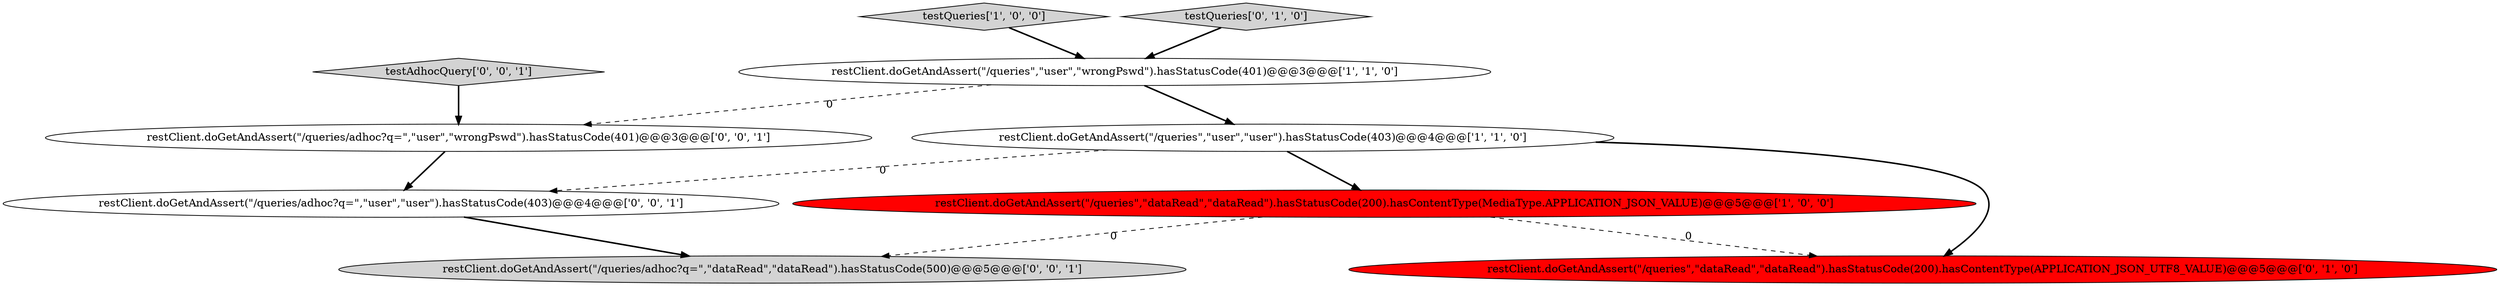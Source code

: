 digraph {
4 [style = filled, label = "restClient.doGetAndAssert(\"/queries\",\"dataRead\",\"dataRead\").hasStatusCode(200).hasContentType(APPLICATION_JSON_UTF8_VALUE)@@@5@@@['0', '1', '0']", fillcolor = red, shape = ellipse image = "AAA1AAABBB2BBB"];
3 [style = filled, label = "testQueries['1', '0', '0']", fillcolor = lightgray, shape = diamond image = "AAA0AAABBB1BBB"];
5 [style = filled, label = "testQueries['0', '1', '0']", fillcolor = lightgray, shape = diamond image = "AAA0AAABBB2BBB"];
6 [style = filled, label = "restClient.doGetAndAssert(\"/queries/adhoc?q=\",\"user\",\"wrongPswd\").hasStatusCode(401)@@@3@@@['0', '0', '1']", fillcolor = white, shape = ellipse image = "AAA0AAABBB3BBB"];
7 [style = filled, label = "restClient.doGetAndAssert(\"/queries/adhoc?q=\",\"user\",\"user\").hasStatusCode(403)@@@4@@@['0', '0', '1']", fillcolor = white, shape = ellipse image = "AAA0AAABBB3BBB"];
8 [style = filled, label = "restClient.doGetAndAssert(\"/queries/adhoc?q=\",\"dataRead\",\"dataRead\").hasStatusCode(500)@@@5@@@['0', '0', '1']", fillcolor = lightgray, shape = ellipse image = "AAA0AAABBB3BBB"];
1 [style = filled, label = "restClient.doGetAndAssert(\"/queries\",\"user\",\"wrongPswd\").hasStatusCode(401)@@@3@@@['1', '1', '0']", fillcolor = white, shape = ellipse image = "AAA0AAABBB1BBB"];
2 [style = filled, label = "restClient.doGetAndAssert(\"/queries\",\"user\",\"user\").hasStatusCode(403)@@@4@@@['1', '1', '0']", fillcolor = white, shape = ellipse image = "AAA0AAABBB1BBB"];
9 [style = filled, label = "testAdhocQuery['0', '0', '1']", fillcolor = lightgray, shape = diamond image = "AAA0AAABBB3BBB"];
0 [style = filled, label = "restClient.doGetAndAssert(\"/queries\",\"dataRead\",\"dataRead\").hasStatusCode(200).hasContentType(MediaType.APPLICATION_JSON_VALUE)@@@5@@@['1', '0', '0']", fillcolor = red, shape = ellipse image = "AAA1AAABBB1BBB"];
0->8 [style = dashed, label="0"];
5->1 [style = bold, label=""];
1->2 [style = bold, label=""];
2->0 [style = bold, label=""];
0->4 [style = dashed, label="0"];
6->7 [style = bold, label=""];
3->1 [style = bold, label=""];
2->7 [style = dashed, label="0"];
7->8 [style = bold, label=""];
2->4 [style = bold, label=""];
1->6 [style = dashed, label="0"];
9->6 [style = bold, label=""];
}
